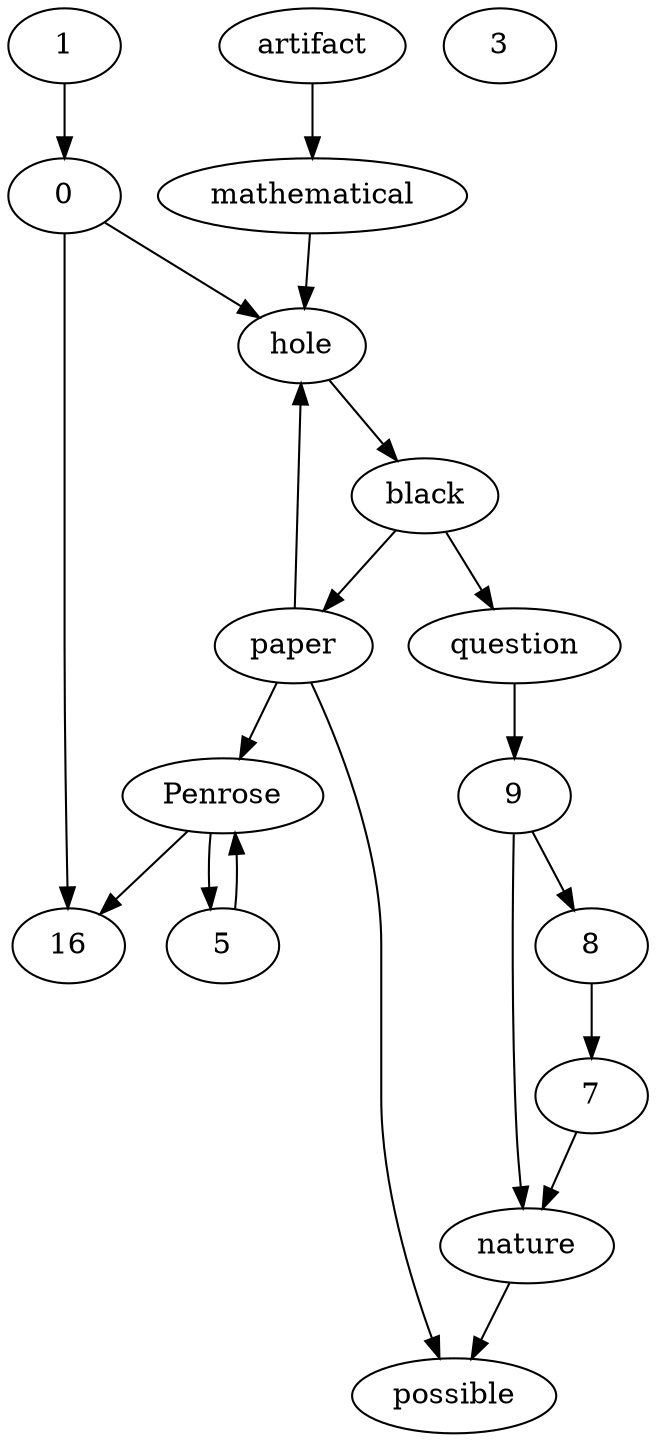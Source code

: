 strict digraph "" {
	0 -> 16;
	0 -> hole;
	hole -> black;
	black -> paper;
	black -> question;
	1 -> 0;
	mathematical -> hole;
	Penrose -> 16;
	Penrose -> 5;
	paper -> hole;
	paper -> Penrose;
	paper -> possible;
	3;
	question -> 9;
	artifact -> mathematical;
	5 -> Penrose;
	7 -> nature;
	nature -> possible;
	8 -> 7;
	9 -> nature;
	9 -> 8;
}
